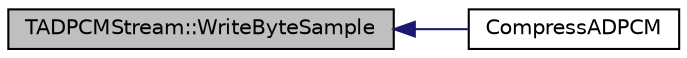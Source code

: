 digraph G
{
  edge [fontname="Helvetica",fontsize="10",labelfontname="Helvetica",labelfontsize="10"];
  node [fontname="Helvetica",fontsize="10",shape=record];
  rankdir="LR";
  Node1 [label="TADPCMStream::WriteByteSample",height=0.2,width=0.4,color="black", fillcolor="grey75", style="filled" fontcolor="black"];
  Node1 -> Node2 [dir="back",color="midnightblue",fontsize="10",style="solid",fontname="Helvetica"];
  Node2 [label="CompressADPCM",height=0.2,width=0.4,color="black", fillcolor="white", style="filled",URL="$adpcm_8h.html#aa2ceb51da39e136f78cb1b4410a7d283"];
}
